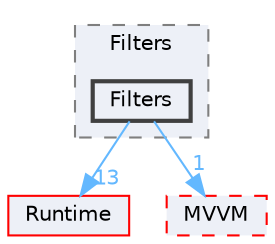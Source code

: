 digraph "Filters"
{
 // INTERACTIVE_SVG=YES
 // LATEX_PDF_SIZE
  bgcolor="transparent";
  edge [fontname=Helvetica,fontsize=10,labelfontname=Helvetica,labelfontsize=10];
  node [fontname=Helvetica,fontsize=10,shape=box,height=0.2,width=0.4];
  compound=true
  subgraph clusterdir_7aa8121d48593610473821cb4676db07 {
    graph [ bgcolor="#edf0f7", pencolor="grey50", label="Filters", fontname=Helvetica,fontsize=10 style="filled,dashed", URL="dir_7aa8121d48593610473821cb4676db07.html",tooltip=""]
  dir_71e015e84f3c6bb96d64e22d4fe88573 [label="Filters", fillcolor="#edf0f7", color="grey25", style="filled,bold", URL="dir_71e015e84f3c6bb96d64e22d4fe88573.html",tooltip=""];
  }
  dir_7536b172fbd480bfd146a1b1acd6856b [label="Runtime", fillcolor="#edf0f7", color="red", style="filled", URL="dir_7536b172fbd480bfd146a1b1acd6856b.html",tooltip=""];
  dir_e4995788e921ec1f21a118d69aa5ee03 [label="MVVM", fillcolor="#edf0f7", color="red", style="filled,dashed", URL="dir_e4995788e921ec1f21a118d69aa5ee03.html",tooltip=""];
  dir_71e015e84f3c6bb96d64e22d4fe88573->dir_7536b172fbd480bfd146a1b1acd6856b [headlabel="13", labeldistance=1.5 headhref="dir_000406_000984.html" href="dir_000406_000984.html" color="steelblue1" fontcolor="steelblue1"];
  dir_71e015e84f3c6bb96d64e22d4fe88573->dir_e4995788e921ec1f21a118d69aa5ee03 [headlabel="1", labeldistance=1.5 headhref="dir_000406_000679.html" href="dir_000406_000679.html" color="steelblue1" fontcolor="steelblue1"];
}
